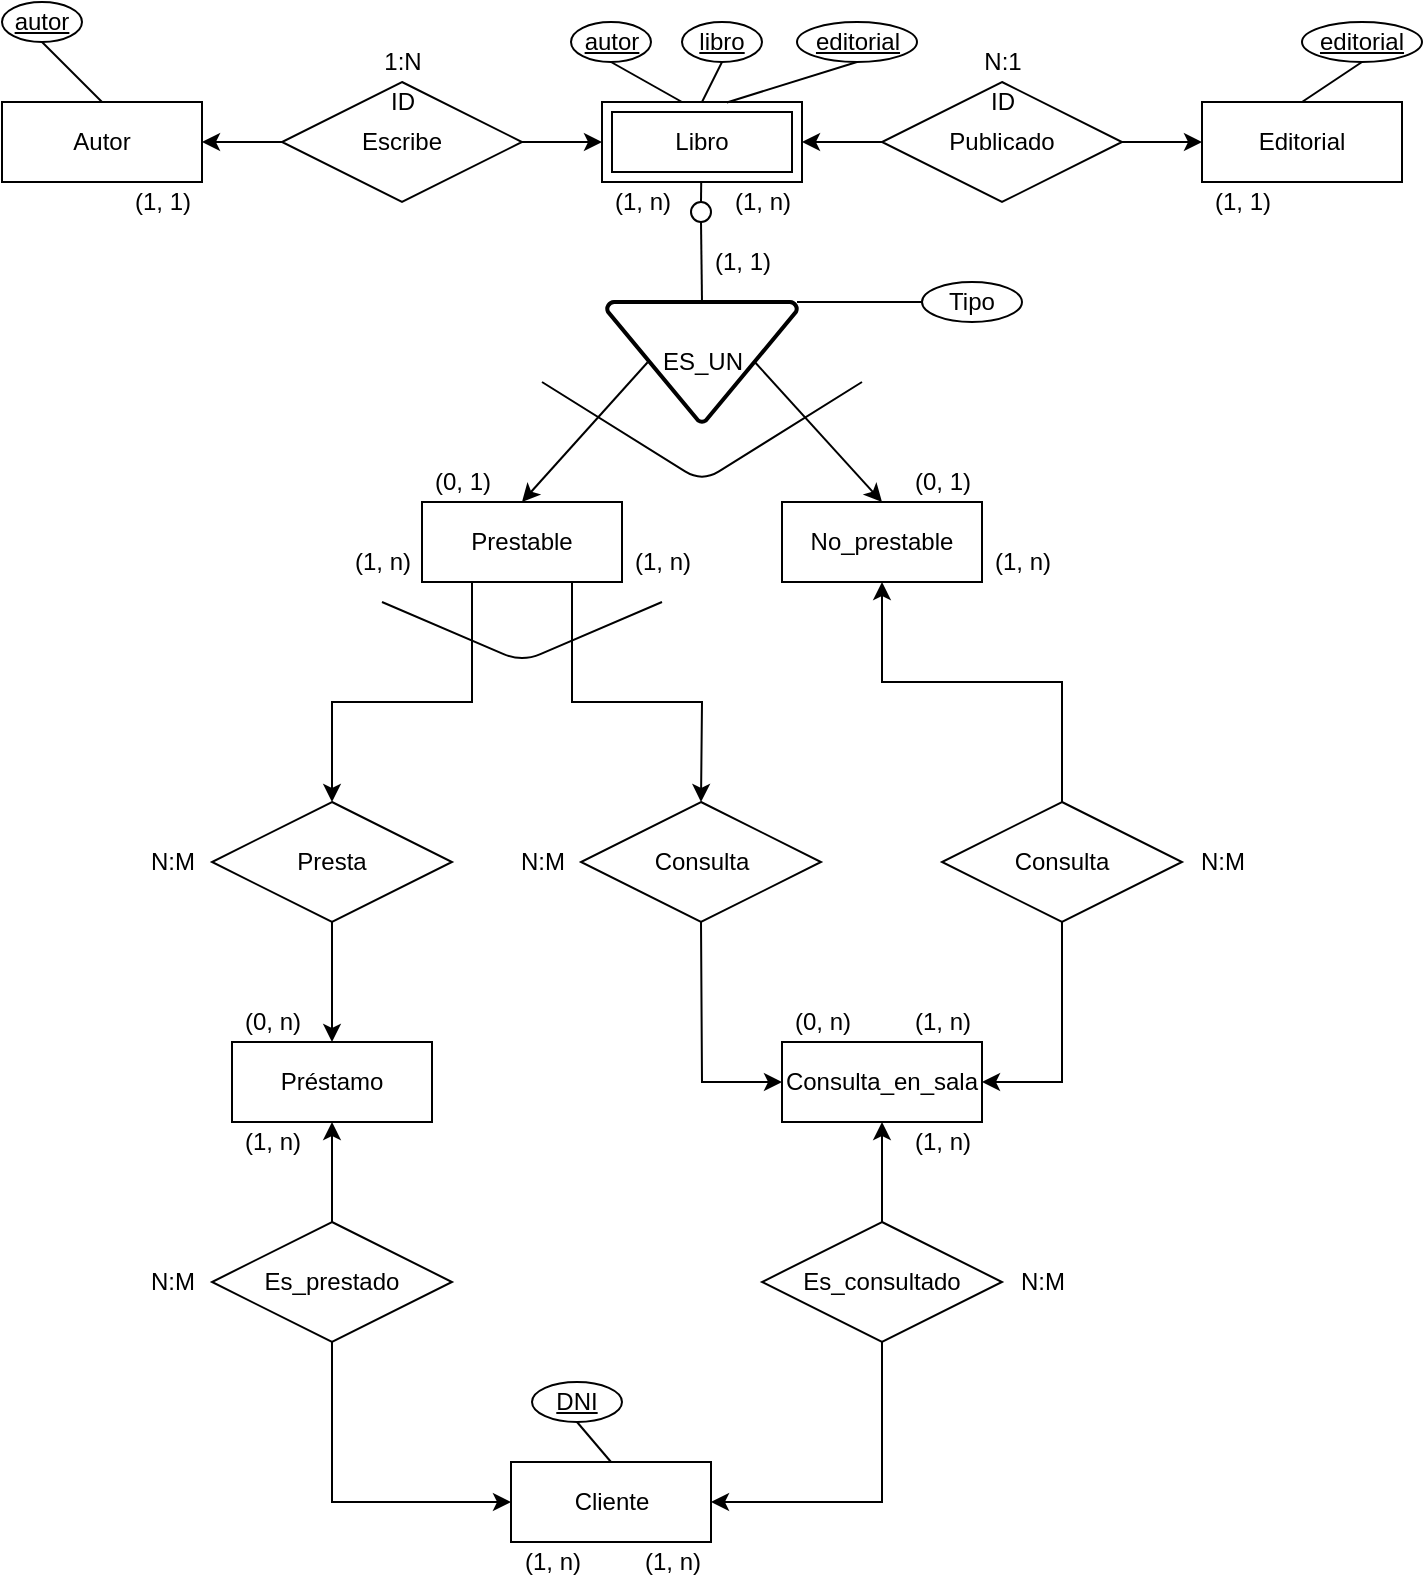 <mxfile version="15.7.3" type="google"><diagram id="OEljUYaYG3seQSW5tHTW" name="Page-1"><mxGraphModel dx="716" dy="399" grid="1" gridSize="10" guides="1" tooltips="1" connect="1" arrows="1" fold="1" page="1" pageScale="1" pageWidth="827" pageHeight="1169" math="0" shadow="0"><root><mxCell id="0"/><mxCell id="1" parent="0"/><mxCell id="gwv02gKdXBScnF0lFQJM-1" value="Autor" style="whiteSpace=wrap;html=1;align=center;" parent="1" vertex="1"><mxGeometry x="50" y="160" width="100" height="40" as="geometry"/></mxCell><mxCell id="gwv02gKdXBScnF0lFQJM-2" value="Editorial" style="whiteSpace=wrap;html=1;align=center;" parent="1" vertex="1"><mxGeometry x="650" y="160" width="100" height="40" as="geometry"/></mxCell><mxCell id="gwv02gKdXBScnF0lFQJM-3" value="Libro" style="shape=ext;margin=3;double=1;whiteSpace=wrap;html=1;align=center;" parent="1" vertex="1"><mxGeometry x="350" y="160" width="100" height="40" as="geometry"/></mxCell><mxCell id="gwv02gKdXBScnF0lFQJM-4" value="Escribe" style="shape=rhombus;perimeter=rhombusPerimeter;whiteSpace=wrap;html=1;align=center;" parent="1" vertex="1"><mxGeometry x="190" y="150" width="120" height="60" as="geometry"/></mxCell><mxCell id="gwv02gKdXBScnF0lFQJM-5" value="Publicado" style="shape=rhombus;perimeter=rhombusPerimeter;whiteSpace=wrap;html=1;align=center;" parent="1" vertex="1"><mxGeometry x="490" y="150" width="120" height="60" as="geometry"/></mxCell><mxCell id="gwv02gKdXBScnF0lFQJM-6" value="" style="endArrow=classic;html=1;rounded=0;entryX=1;entryY=0.5;entryDx=0;entryDy=0;exitX=0;exitY=0.5;exitDx=0;exitDy=0;" parent="1" source="gwv02gKdXBScnF0lFQJM-4" target="gwv02gKdXBScnF0lFQJM-1" edge="1"><mxGeometry width="50" height="50" relative="1" as="geometry"><mxPoint x="180" y="330" as="sourcePoint"/><mxPoint x="230" y="280" as="targetPoint"/></mxGeometry></mxCell><mxCell id="gwv02gKdXBScnF0lFQJM-7" value="" style="endArrow=classic;html=1;rounded=0;exitX=1;exitY=0.5;exitDx=0;exitDy=0;entryX=0;entryY=0.5;entryDx=0;entryDy=0;" parent="1" source="gwv02gKdXBScnF0lFQJM-4" target="gwv02gKdXBScnF0lFQJM-3" edge="1"><mxGeometry width="50" height="50" relative="1" as="geometry"><mxPoint x="360" y="280" as="sourcePoint"/><mxPoint x="410" y="230" as="targetPoint"/></mxGeometry></mxCell><mxCell id="gwv02gKdXBScnF0lFQJM-8" value="" style="endArrow=classic;html=1;rounded=0;entryX=1;entryY=0.5;entryDx=0;entryDy=0;exitX=0;exitY=0.5;exitDx=0;exitDy=0;" parent="1" source="gwv02gKdXBScnF0lFQJM-5" target="gwv02gKdXBScnF0lFQJM-3" edge="1"><mxGeometry width="50" height="50" relative="1" as="geometry"><mxPoint x="460" y="270" as="sourcePoint"/><mxPoint x="510" y="220" as="targetPoint"/></mxGeometry></mxCell><mxCell id="gwv02gKdXBScnF0lFQJM-9" value="" style="endArrow=classic;html=1;rounded=0;entryX=0;entryY=0.5;entryDx=0;entryDy=0;" parent="1" source="gwv02gKdXBScnF0lFQJM-5" target="gwv02gKdXBScnF0lFQJM-2" edge="1"><mxGeometry width="50" height="50" relative="1" as="geometry"><mxPoint x="600" y="250" as="sourcePoint"/><mxPoint x="650" y="200" as="targetPoint"/></mxGeometry></mxCell><mxCell id="gwv02gKdXBScnF0lFQJM-10" value="ID" style="text;html=1;align=center;verticalAlign=middle;resizable=0;points=[];autosize=1;strokeColor=none;fillColor=none;" parent="1" vertex="1"><mxGeometry x="235" y="150" width="30" height="20" as="geometry"/></mxCell><mxCell id="gwv02gKdXBScnF0lFQJM-11" value="ID" style="text;html=1;align=center;verticalAlign=middle;resizable=0;points=[];autosize=1;strokeColor=none;fillColor=none;" parent="1" vertex="1"><mxGeometry x="535" y="150" width="30" height="20" as="geometry"/></mxCell><mxCell id="gwv02gKdXBScnF0lFQJM-12" value="ES_UN" style="strokeWidth=2;html=1;shape=mxgraph.flowchart.merge_or_storage;whiteSpace=wrap;" parent="1" vertex="1"><mxGeometry x="352.5" y="260" width="95" height="60" as="geometry"/></mxCell><mxCell id="gwv02gKdXBScnF0lFQJM-13" value="" style="ellipse;whiteSpace=wrap;html=1;aspect=fixed;" parent="1" vertex="1"><mxGeometry x="394.5" y="210" width="10" height="10" as="geometry"/></mxCell><mxCell id="gwv02gKdXBScnF0lFQJM-14" value="" style="endArrow=none;html=1;rounded=0;exitX=0.5;exitY=0;exitDx=0;exitDy=0;entryX=0.496;entryY=0.999;entryDx=0;entryDy=0;entryPerimeter=0;" parent="1" source="gwv02gKdXBScnF0lFQJM-13" target="gwv02gKdXBScnF0lFQJM-3" edge="1"><mxGeometry width="50" height="50" relative="1" as="geometry"><mxPoint x="410" y="220" as="sourcePoint"/><mxPoint x="400" y="200" as="targetPoint"/></mxGeometry></mxCell><mxCell id="gwv02gKdXBScnF0lFQJM-15" value="" style="endArrow=none;html=1;rounded=0;exitX=0.5;exitY=0;exitDx=0;exitDy=0;exitPerimeter=0;entryX=0.5;entryY=1;entryDx=0;entryDy=0;" parent="1" source="gwv02gKdXBScnF0lFQJM-12" target="gwv02gKdXBScnF0lFQJM-13" edge="1"><mxGeometry width="50" height="50" relative="1" as="geometry"><mxPoint x="400" y="270" as="sourcePoint"/><mxPoint x="450" y="220" as="targetPoint"/></mxGeometry></mxCell><mxCell id="gwv02gKdXBScnF0lFQJM-16" value="Prestable" style="whiteSpace=wrap;html=1;align=center;" parent="1" vertex="1"><mxGeometry x="260" y="360" width="100" height="40" as="geometry"/></mxCell><mxCell id="gwv02gKdXBScnF0lFQJM-17" value="No_prestable" style="whiteSpace=wrap;html=1;align=center;" parent="1" vertex="1"><mxGeometry x="440" y="360" width="100" height="40" as="geometry"/></mxCell><mxCell id="gwv02gKdXBScnF0lFQJM-18" value="Consulta_en_sala" style="whiteSpace=wrap;html=1;align=center;" parent="1" vertex="1"><mxGeometry x="440" y="630" width="100" height="40" as="geometry"/></mxCell><mxCell id="gwv02gKdXBScnF0lFQJM-19" value="Préstamo" style="whiteSpace=wrap;html=1;align=center;" parent="1" vertex="1"><mxGeometry x="165" y="630" width="100" height="40" as="geometry"/></mxCell><mxCell id="gwv02gKdXBScnF0lFQJM-20" value="Cliente" style="whiteSpace=wrap;html=1;align=center;" parent="1" vertex="1"><mxGeometry x="304.5" y="840" width="100" height="40" as="geometry"/></mxCell><mxCell id="gwv02gKdXBScnF0lFQJM-21" value="" style="endArrow=classic;html=1;rounded=0;entryX=0.5;entryY=0;entryDx=0;entryDy=0;exitX=0.214;exitY=0.502;exitDx=0;exitDy=0;exitPerimeter=0;" parent="1" source="gwv02gKdXBScnF0lFQJM-12" target="gwv02gKdXBScnF0lFQJM-16" edge="1"><mxGeometry width="50" height="50" relative="1" as="geometry"><mxPoint x="300" y="330" as="sourcePoint"/><mxPoint x="350" y="280" as="targetPoint"/></mxGeometry></mxCell><mxCell id="gwv02gKdXBScnF0lFQJM-22" value="" style="endArrow=classic;html=1;rounded=0;exitX=0.779;exitY=0.502;exitDx=0;exitDy=0;exitPerimeter=0;entryX=0.5;entryY=0;entryDx=0;entryDy=0;" parent="1" source="gwv02gKdXBScnF0lFQJM-12" target="gwv02gKdXBScnF0lFQJM-17" edge="1"><mxGeometry width="50" height="50" relative="1" as="geometry"><mxPoint x="480" y="330" as="sourcePoint"/><mxPoint x="530" y="280" as="targetPoint"/></mxGeometry></mxCell><mxCell id="gwv02gKdXBScnF0lFQJM-24" value="" style="endArrow=none;html=1;rounded=1;" parent="1" edge="1"><mxGeometry width="50" height="50" relative="1" as="geometry"><mxPoint x="320" y="300" as="sourcePoint"/><mxPoint x="480" y="300" as="targetPoint"/><Array as="points"><mxPoint x="400" y="350"/></Array></mxGeometry></mxCell><mxCell id="gwv02gKdXBScnF0lFQJM-27" value="Presta" style="shape=rhombus;perimeter=rhombusPerimeter;whiteSpace=wrap;html=1;align=center;" parent="1" vertex="1"><mxGeometry x="155" y="510" width="120" height="60" as="geometry"/></mxCell><mxCell id="gwv02gKdXBScnF0lFQJM-28" value="Consulta" style="shape=rhombus;perimeter=rhombusPerimeter;whiteSpace=wrap;html=1;align=center;" parent="1" vertex="1"><mxGeometry x="339.5" y="510" width="120" height="60" as="geometry"/></mxCell><mxCell id="gwv02gKdXBScnF0lFQJM-29" value="Consulta" style="shape=rhombus;perimeter=rhombusPerimeter;whiteSpace=wrap;html=1;align=center;" parent="1" vertex="1"><mxGeometry x="520" y="510" width="120" height="60" as="geometry"/></mxCell><mxCell id="gwv02gKdXBScnF0lFQJM-30" value="" style="endArrow=classic;html=1;rounded=0;exitX=0.5;exitY=1;exitDx=0;exitDy=0;entryX=0;entryY=0.5;entryDx=0;entryDy=0;" parent="1" source="gwv02gKdXBScnF0lFQJM-28" target="gwv02gKdXBScnF0lFQJM-18" edge="1"><mxGeometry width="50" height="50" relative="1" as="geometry"><mxPoint x="340" y="660" as="sourcePoint"/><mxPoint x="390" y="610" as="targetPoint"/><Array as="points"><mxPoint x="400" y="650"/></Array></mxGeometry></mxCell><mxCell id="gwv02gKdXBScnF0lFQJM-31" value="" style="endArrow=classic;html=1;rounded=0;entryX=1;entryY=0.5;entryDx=0;entryDy=0;exitX=0.5;exitY=1;exitDx=0;exitDy=0;" parent="1" source="gwv02gKdXBScnF0lFQJM-29" target="gwv02gKdXBScnF0lFQJM-18" edge="1"><mxGeometry width="50" height="50" relative="1" as="geometry"><mxPoint x="570" y="650" as="sourcePoint"/><mxPoint x="620" y="600" as="targetPoint"/><Array as="points"><mxPoint x="580" y="650"/></Array></mxGeometry></mxCell><mxCell id="gwv02gKdXBScnF0lFQJM-32" value="" style="endArrow=classic;html=1;rounded=0;exitX=0.5;exitY=0;exitDx=0;exitDy=0;entryX=0.5;entryY=1;entryDx=0;entryDy=0;" parent="1" source="gwv02gKdXBScnF0lFQJM-29" target="gwv02gKdXBScnF0lFQJM-17" edge="1"><mxGeometry width="50" height="50" relative="1" as="geometry"><mxPoint x="570" y="460" as="sourcePoint"/><mxPoint x="490" y="450" as="targetPoint"/><Array as="points"><mxPoint x="580" y="450"/><mxPoint x="490" y="450"/></Array></mxGeometry></mxCell><mxCell id="gwv02gKdXBScnF0lFQJM-33" value="" style="endArrow=classic;html=1;rounded=0;exitX=0.75;exitY=1;exitDx=0;exitDy=0;entryX=0.5;entryY=0;entryDx=0;entryDy=0;" parent="1" source="gwv02gKdXBScnF0lFQJM-16" target="gwv02gKdXBScnF0lFQJM-28" edge="1"><mxGeometry width="50" height="50" relative="1" as="geometry"><mxPoint x="310" y="490" as="sourcePoint"/><mxPoint x="360" y="440" as="targetPoint"/><Array as="points"><mxPoint x="335" y="460"/><mxPoint x="400" y="460"/></Array></mxGeometry></mxCell><mxCell id="gwv02gKdXBScnF0lFQJM-34" value="" style="endArrow=classic;html=1;rounded=0;exitX=0.25;exitY=1;exitDx=0;exitDy=0;entryX=0.5;entryY=0;entryDx=0;entryDy=0;" parent="1" source="gwv02gKdXBScnF0lFQJM-16" target="gwv02gKdXBScnF0lFQJM-27" edge="1"><mxGeometry width="50" height="50" relative="1" as="geometry"><mxPoint x="220" y="500" as="sourcePoint"/><mxPoint x="270" y="450" as="targetPoint"/><Array as="points"><mxPoint x="285" y="460"/><mxPoint x="215" y="460"/></Array></mxGeometry></mxCell><mxCell id="gwv02gKdXBScnF0lFQJM-35" value="" style="endArrow=classic;html=1;rounded=0;exitX=0.5;exitY=1;exitDx=0;exitDy=0;entryX=0.5;entryY=0;entryDx=0;entryDy=0;" parent="1" source="gwv02gKdXBScnF0lFQJM-27" target="gwv02gKdXBScnF0lFQJM-19" edge="1"><mxGeometry width="50" height="50" relative="1" as="geometry"><mxPoint x="190" y="650" as="sourcePoint"/><mxPoint x="240" y="600" as="targetPoint"/></mxGeometry></mxCell><mxCell id="gwv02gKdXBScnF0lFQJM-36" value="" style="endArrow=none;html=1;rounded=1;" parent="1" edge="1"><mxGeometry width="50" height="50" relative="1" as="geometry"><mxPoint x="240" y="410" as="sourcePoint"/><mxPoint x="380" y="410" as="targetPoint"/><Array as="points"><mxPoint x="310" y="440"/></Array></mxGeometry></mxCell><mxCell id="gwv02gKdXBScnF0lFQJM-37" value="Es_prestado" style="shape=rhombus;perimeter=rhombusPerimeter;whiteSpace=wrap;html=1;align=center;" parent="1" vertex="1"><mxGeometry x="155" y="720" width="120" height="60" as="geometry"/></mxCell><mxCell id="gwv02gKdXBScnF0lFQJM-38" value="Es_consultado" style="shape=rhombus;perimeter=rhombusPerimeter;whiteSpace=wrap;html=1;align=center;" parent="1" vertex="1"><mxGeometry x="430" y="720" width="120" height="60" as="geometry"/></mxCell><mxCell id="gwv02gKdXBScnF0lFQJM-39" value="" style="endArrow=classic;html=1;rounded=1;exitX=0.5;exitY=0;exitDx=0;exitDy=0;entryX=0.5;entryY=1;entryDx=0;entryDy=0;" parent="1" source="gwv02gKdXBScnF0lFQJM-37" target="gwv02gKdXBScnF0lFQJM-19" edge="1"><mxGeometry width="50" height="50" relative="1" as="geometry"><mxPoint x="290" y="740" as="sourcePoint"/><mxPoint x="340" y="690" as="targetPoint"/></mxGeometry></mxCell><mxCell id="gwv02gKdXBScnF0lFQJM-41" value="" style="endArrow=classic;html=1;rounded=0;exitX=0.5;exitY=1;exitDx=0;exitDy=0;entryX=0;entryY=0.5;entryDx=0;entryDy=0;" parent="1" source="gwv02gKdXBScnF0lFQJM-37" target="gwv02gKdXBScnF0lFQJM-20" edge="1"><mxGeometry width="50" height="50" relative="1" as="geometry"><mxPoint x="210" y="870" as="sourcePoint"/><mxPoint x="290" y="870" as="targetPoint"/><Array as="points"><mxPoint x="215" y="860"/></Array></mxGeometry></mxCell><mxCell id="gwv02gKdXBScnF0lFQJM-42" value="" style="endArrow=classic;html=1;rounded=0;entryX=1;entryY=0.5;entryDx=0;entryDy=0;exitX=0.5;exitY=1;exitDx=0;exitDy=0;" parent="1" source="gwv02gKdXBScnF0lFQJM-38" target="gwv02gKdXBScnF0lFQJM-20" edge="1"><mxGeometry width="50" height="50" relative="1" as="geometry"><mxPoint x="490" y="870" as="sourcePoint"/><mxPoint x="540" y="820" as="targetPoint"/><Array as="points"><mxPoint x="490" y="860"/></Array></mxGeometry></mxCell><mxCell id="gwv02gKdXBScnF0lFQJM-44" value="" style="endArrow=classic;html=1;rounded=1;entryX=0.5;entryY=1;entryDx=0;entryDy=0;exitX=0.5;exitY=0;exitDx=0;exitDy=0;" parent="1" source="gwv02gKdXBScnF0lFQJM-38" target="gwv02gKdXBScnF0lFQJM-18" edge="1"><mxGeometry width="50" height="50" relative="1" as="geometry"><mxPoint x="350" y="730" as="sourcePoint"/><mxPoint x="400" y="680" as="targetPoint"/></mxGeometry></mxCell><mxCell id="gwv02gKdXBScnF0lFQJM-45" value="(1, 1)" style="text;html=1;align=center;verticalAlign=middle;resizable=0;points=[];autosize=1;strokeColor=none;fillColor=none;" parent="1" vertex="1"><mxGeometry x="110" y="200" width="40" height="20" as="geometry"/></mxCell><mxCell id="gwv02gKdXBScnF0lFQJM-46" value="(1, n)" style="text;html=1;align=center;verticalAlign=middle;resizable=0;points=[];autosize=1;strokeColor=none;fillColor=none;" parent="1" vertex="1"><mxGeometry x="350" y="200" width="40" height="20" as="geometry"/></mxCell><mxCell id="gwv02gKdXBScnF0lFQJM-47" value="1:N" style="text;html=1;align=center;verticalAlign=middle;resizable=0;points=[];autosize=1;strokeColor=none;fillColor=none;" parent="1" vertex="1"><mxGeometry x="235" y="130" width="30" height="20" as="geometry"/></mxCell><mxCell id="gwv02gKdXBScnF0lFQJM-48" value="(1, 1)" style="text;html=1;align=center;verticalAlign=middle;resizable=0;points=[];autosize=1;strokeColor=none;fillColor=none;" parent="1" vertex="1"><mxGeometry x="650" y="200" width="40" height="20" as="geometry"/></mxCell><mxCell id="gwv02gKdXBScnF0lFQJM-49" value="(1, n)" style="text;html=1;align=center;verticalAlign=middle;resizable=0;points=[];autosize=1;strokeColor=none;fillColor=none;" parent="1" vertex="1"><mxGeometry x="410" y="200" width="40" height="20" as="geometry"/></mxCell><mxCell id="gwv02gKdXBScnF0lFQJM-50" value="N:1" style="text;html=1;align=center;verticalAlign=middle;resizable=0;points=[];autosize=1;strokeColor=none;fillColor=none;" parent="1" vertex="1"><mxGeometry x="535" y="130" width="30" height="20" as="geometry"/></mxCell><mxCell id="gwv02gKdXBScnF0lFQJM-51" value="(1, 1)" style="text;html=1;align=center;verticalAlign=middle;resizable=0;points=[];autosize=1;strokeColor=none;fillColor=none;" parent="1" vertex="1"><mxGeometry x="400" y="230" width="40" height="20" as="geometry"/></mxCell><mxCell id="gwv02gKdXBScnF0lFQJM-52" value="(0, 1)" style="text;html=1;align=center;verticalAlign=middle;resizable=0;points=[];autosize=1;strokeColor=none;fillColor=none;" parent="1" vertex="1"><mxGeometry x="260" y="340" width="40" height="20" as="geometry"/></mxCell><mxCell id="gwv02gKdXBScnF0lFQJM-53" value="(0, 1)" style="text;html=1;align=center;verticalAlign=middle;resizable=0;points=[];autosize=1;strokeColor=none;fillColor=none;" parent="1" vertex="1"><mxGeometry x="500" y="340" width="40" height="20" as="geometry"/></mxCell><mxCell id="gwv02gKdXBScnF0lFQJM-54" value="Tipo" style="ellipse;whiteSpace=wrap;html=1;align=center;" parent="1" vertex="1"><mxGeometry x="510" y="250" width="50" height="20" as="geometry"/></mxCell><mxCell id="gwv02gKdXBScnF0lFQJM-55" value="" style="endArrow=none;html=1;rounded=0;exitX=1;exitY=0;exitDx=0;exitDy=0;exitPerimeter=0;" parent="1" source="gwv02gKdXBScnF0lFQJM-12" edge="1"><mxGeometry width="50" height="50" relative="1" as="geometry"><mxPoint x="450" y="260" as="sourcePoint"/><mxPoint x="510" y="260" as="targetPoint"/></mxGeometry></mxCell><mxCell id="gwv02gKdXBScnF0lFQJM-56" value="autor" style="ellipse;whiteSpace=wrap;html=1;align=center;fontStyle=4;" parent="1" vertex="1"><mxGeometry x="50" y="110" width="40" height="20" as="geometry"/></mxCell><mxCell id="gwv02gKdXBScnF0lFQJM-57" value="autor" style="ellipse;whiteSpace=wrap;html=1;align=center;fontStyle=4;" parent="1" vertex="1"><mxGeometry x="334.5" y="120" width="40" height="20" as="geometry"/></mxCell><mxCell id="gwv02gKdXBScnF0lFQJM-58" value="editorial" style="ellipse;whiteSpace=wrap;html=1;align=center;fontStyle=4;" parent="1" vertex="1"><mxGeometry x="700" y="120" width="60" height="20" as="geometry"/></mxCell><mxCell id="gwv02gKdXBScnF0lFQJM-59" value="editorial" style="ellipse;whiteSpace=wrap;html=1;align=center;fontStyle=4;" parent="1" vertex="1"><mxGeometry x="447.5" y="120" width="60" height="20" as="geometry"/></mxCell><mxCell id="gwv02gKdXBScnF0lFQJM-61" value="libro" style="ellipse;whiteSpace=wrap;html=1;align=center;fontStyle=4;" parent="1" vertex="1"><mxGeometry x="390" y="120" width="40" height="20" as="geometry"/></mxCell><mxCell id="gwv02gKdXBScnF0lFQJM-62" value="(0, n)" style="text;html=1;align=center;verticalAlign=middle;resizable=0;points=[];autosize=1;strokeColor=none;fillColor=none;" parent="1" vertex="1"><mxGeometry x="165" y="610" width="40" height="20" as="geometry"/></mxCell><mxCell id="gwv02gKdXBScnF0lFQJM-63" value="(1, n)" style="text;html=1;align=center;verticalAlign=middle;resizable=0;points=[];autosize=1;strokeColor=none;fillColor=none;" parent="1" vertex="1"><mxGeometry x="220" y="380" width="40" height="20" as="geometry"/></mxCell><mxCell id="gwv02gKdXBScnF0lFQJM-64" value="N:M" style="text;html=1;align=center;verticalAlign=middle;resizable=0;points=[];autosize=1;strokeColor=none;fillColor=none;" parent="1" vertex="1"><mxGeometry x="115" y="530" width="40" height="20" as="geometry"/></mxCell><mxCell id="gwv02gKdXBScnF0lFQJM-65" value="(1, n)" style="text;html=1;align=center;verticalAlign=middle;resizable=0;points=[];autosize=1;strokeColor=none;fillColor=none;" parent="1" vertex="1"><mxGeometry x="360" y="380" width="40" height="20" as="geometry"/></mxCell><mxCell id="gwv02gKdXBScnF0lFQJM-66" value="N:M" style="text;html=1;align=center;verticalAlign=middle;resizable=0;points=[];autosize=1;strokeColor=none;fillColor=none;" parent="1" vertex="1"><mxGeometry x="299.5" y="530" width="40" height="20" as="geometry"/></mxCell><mxCell id="gwv02gKdXBScnF0lFQJM-67" value="(0, n)" style="text;html=1;align=center;verticalAlign=middle;resizable=0;points=[];autosize=1;strokeColor=none;fillColor=none;" parent="1" vertex="1"><mxGeometry x="440" y="610" width="40" height="20" as="geometry"/></mxCell><mxCell id="gwv02gKdXBScnF0lFQJM-68" value="(1, n)" style="text;html=1;align=center;verticalAlign=middle;resizable=0;points=[];autosize=1;strokeColor=none;fillColor=none;" parent="1" vertex="1"><mxGeometry x="500" y="610" width="40" height="20" as="geometry"/></mxCell><mxCell id="gwv02gKdXBScnF0lFQJM-69" value="(1, n)" style="text;html=1;align=center;verticalAlign=middle;resizable=0;points=[];autosize=1;strokeColor=none;fillColor=none;" parent="1" vertex="1"><mxGeometry x="540" y="380" width="40" height="20" as="geometry"/></mxCell><mxCell id="gwv02gKdXBScnF0lFQJM-71" value="N:M" style="text;html=1;align=center;verticalAlign=middle;resizable=0;points=[];autosize=1;strokeColor=none;fillColor=none;" parent="1" vertex="1"><mxGeometry x="640" y="530" width="40" height="20" as="geometry"/></mxCell><mxCell id="gwv02gKdXBScnF0lFQJM-73" value="(1, n)" style="text;html=1;align=center;verticalAlign=middle;resizable=0;points=[];autosize=1;strokeColor=none;fillColor=none;" parent="1" vertex="1"><mxGeometry x="364.5" y="880" width="40" height="20" as="geometry"/></mxCell><mxCell id="gwv02gKdXBScnF0lFQJM-75" value="(1, n)" style="text;html=1;align=center;verticalAlign=middle;resizable=0;points=[];autosize=1;strokeColor=none;fillColor=none;" parent="1" vertex="1"><mxGeometry x="304.5" y="880" width="40" height="20" as="geometry"/></mxCell><mxCell id="gwv02gKdXBScnF0lFQJM-76" value="(1, n)" style="text;html=1;align=center;verticalAlign=middle;resizable=0;points=[];autosize=1;strokeColor=none;fillColor=none;" parent="1" vertex="1"><mxGeometry x="500" y="670" width="40" height="20" as="geometry"/></mxCell><mxCell id="gwv02gKdXBScnF0lFQJM-77" value="(1, n)" style="text;html=1;align=center;verticalAlign=middle;resizable=0;points=[];autosize=1;strokeColor=none;fillColor=none;" parent="1" vertex="1"><mxGeometry x="165" y="670" width="40" height="20" as="geometry"/></mxCell><mxCell id="gwv02gKdXBScnF0lFQJM-78" value="N:M" style="text;html=1;align=center;verticalAlign=middle;resizable=0;points=[];autosize=1;strokeColor=none;fillColor=none;" parent="1" vertex="1"><mxGeometry x="115" y="740" width="40" height="20" as="geometry"/></mxCell><mxCell id="gwv02gKdXBScnF0lFQJM-79" value="N:M" style="text;html=1;align=center;verticalAlign=middle;resizable=0;points=[];autosize=1;strokeColor=none;fillColor=none;" parent="1" vertex="1"><mxGeometry x="550" y="740" width="40" height="20" as="geometry"/></mxCell><mxCell id="gwv02gKdXBScnF0lFQJM-82" value="DNI" style="ellipse;whiteSpace=wrap;html=1;align=center;fontStyle=4;" parent="1" vertex="1"><mxGeometry x="315" y="800" width="45" height="20" as="geometry"/></mxCell><mxCell id="gwv02gKdXBScnF0lFQJM-83" value="" style="endArrow=none;html=1;rounded=0;exitX=0.5;exitY=1;exitDx=0;exitDy=0;entryX=0.4;entryY=0;entryDx=0;entryDy=0;entryPerimeter=0;" parent="1" source="gwv02gKdXBScnF0lFQJM-57" target="gwv02gKdXBScnF0lFQJM-3" edge="1"><mxGeometry width="50" height="50" relative="1" as="geometry"><mxPoint x="380" y="150" as="sourcePoint"/><mxPoint x="430" y="100" as="targetPoint"/></mxGeometry></mxCell><mxCell id="gwv02gKdXBScnF0lFQJM-84" value="" style="endArrow=none;html=1;rounded=0;exitX=0.624;exitY=0.006;exitDx=0;exitDy=0;entryX=0.5;entryY=1;entryDx=0;entryDy=0;exitPerimeter=0;" parent="1" source="gwv02gKdXBScnF0lFQJM-3" target="gwv02gKdXBScnF0lFQJM-59" edge="1"><mxGeometry width="50" height="50" relative="1" as="geometry"><mxPoint x="364.5" y="150" as="sourcePoint"/><mxPoint x="460" y="150" as="targetPoint"/></mxGeometry></mxCell><mxCell id="gwv02gKdXBScnF0lFQJM-85" value="" style="endArrow=none;html=1;rounded=0;exitX=0.5;exitY=1;exitDx=0;exitDy=0;entryX=0.5;entryY=0;entryDx=0;entryDy=0;" parent="1" source="gwv02gKdXBScnF0lFQJM-61" target="gwv02gKdXBScnF0lFQJM-3" edge="1"><mxGeometry width="50" height="50" relative="1" as="geometry"><mxPoint x="374.5" y="160" as="sourcePoint"/><mxPoint x="410" y="180" as="targetPoint"/></mxGeometry></mxCell><mxCell id="gwv02gKdXBScnF0lFQJM-86" value="" style="endArrow=none;html=1;rounded=0;entryX=0.5;entryY=1;entryDx=0;entryDy=0;exitX=0.5;exitY=0;exitDx=0;exitDy=0;" parent="1" source="gwv02gKdXBScnF0lFQJM-2" target="gwv02gKdXBScnF0lFQJM-58" edge="1"><mxGeometry width="50" height="50" relative="1" as="geometry"><mxPoint x="690" y="150" as="sourcePoint"/><mxPoint x="720" y="140" as="targetPoint"/></mxGeometry></mxCell><mxCell id="gwv02gKdXBScnF0lFQJM-87" value="" style="endArrow=none;html=1;rounded=0;entryX=0.5;entryY=1;entryDx=0;entryDy=0;exitX=0.5;exitY=0;exitDx=0;exitDy=0;" parent="1" source="gwv02gKdXBScnF0lFQJM-1" target="gwv02gKdXBScnF0lFQJM-56" edge="1"><mxGeometry width="50" height="50" relative="1" as="geometry"><mxPoint x="100" y="160" as="sourcePoint"/><mxPoint x="150" y="110" as="targetPoint"/></mxGeometry></mxCell><mxCell id="gwv02gKdXBScnF0lFQJM-88" value="" style="endArrow=none;html=1;rounded=0;exitX=0.5;exitY=0;exitDx=0;exitDy=0;entryX=0.5;entryY=1;entryDx=0;entryDy=0;" parent="1" source="gwv02gKdXBScnF0lFQJM-20" target="gwv02gKdXBScnF0lFQJM-82" edge="1"><mxGeometry width="50" height="50" relative="1" as="geometry"><mxPoint x="360" y="800" as="sourcePoint"/><mxPoint x="410" y="750" as="targetPoint"/></mxGeometry></mxCell></root></mxGraphModel></diagram></mxfile>
